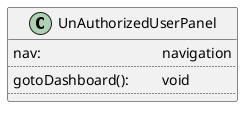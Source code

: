 @startuml UnAuthorizedUserPanel

class UnAuthorizedUserPanel {
    nav: \t\t\t\t navigation
    ..
    gotoDashboard(): \t void
    ..
}
@enduml
